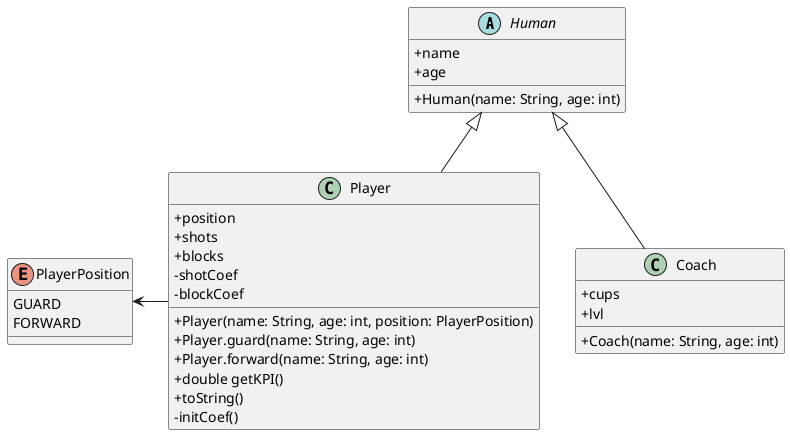 @startuml
skinparam classAttributeIconSize 0

Human <|-- Player
Human <|-- Coach
PlayerPosition <-right Player

abstract class Human {
    +name
    +age
    +Human(name: String, age: int)
}

enum PlayerPosition{
    GUARD
    FORWARD
}

class Player {
    +position
    +shots
    +blocks
    -shotCoef
    -blockCoef
    +Player(name: String, age: int, position: PlayerPosition)
    +Player.guard(name: String, age: int)
    +Player.forward(name: String, age: int)
    +double getKPI()
    +toString()
    -initCoef()
}

class Coach {
    +cups
    +lvl
    +Coach(name: String, age: int)
}


@enduml